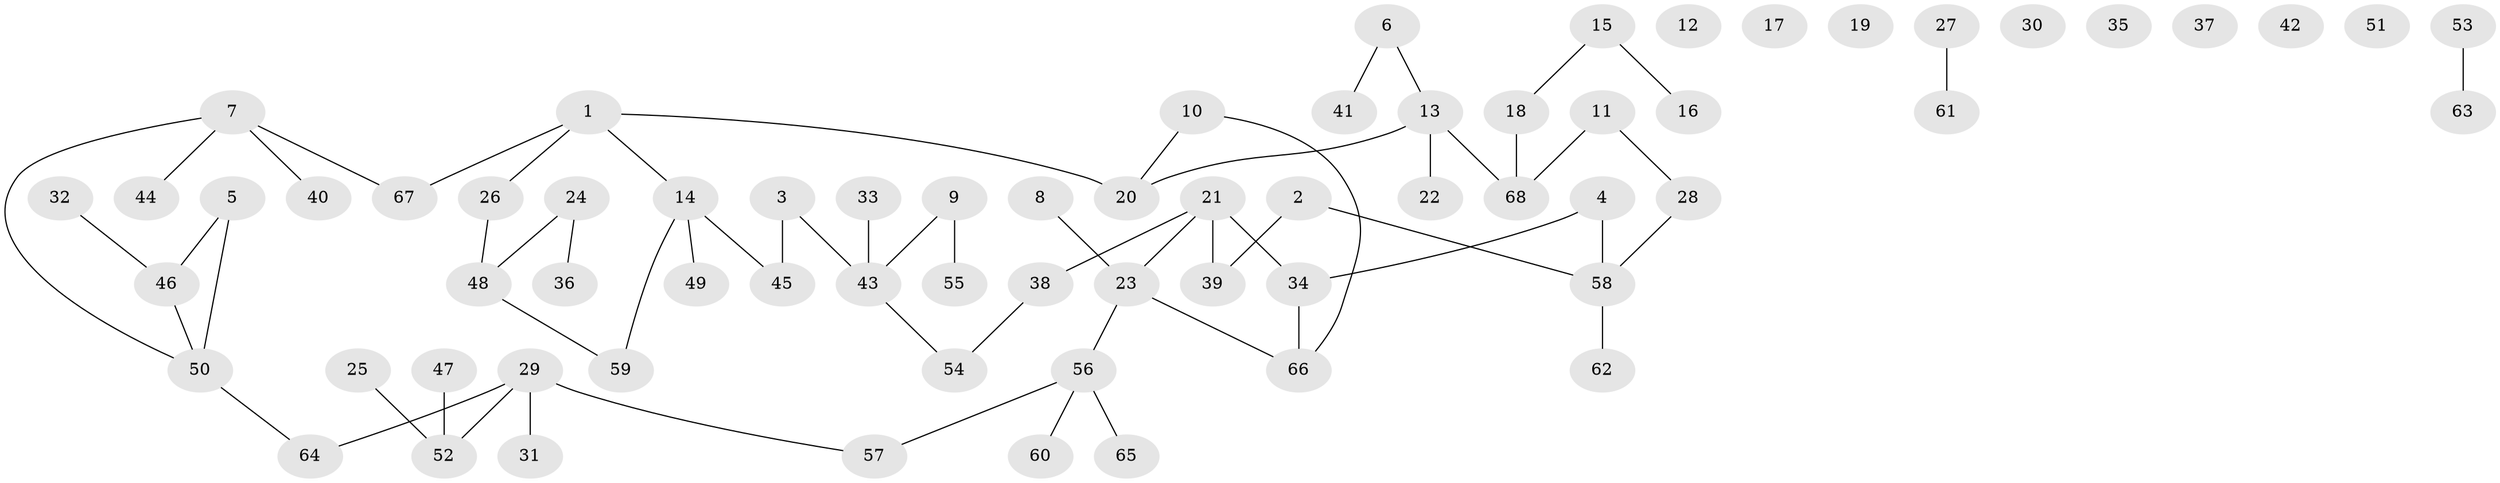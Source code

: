 // Generated by graph-tools (version 1.1) at 2025/33/03/09/25 02:33:45]
// undirected, 68 vertices, 64 edges
graph export_dot {
graph [start="1"]
  node [color=gray90,style=filled];
  1;
  2;
  3;
  4;
  5;
  6;
  7;
  8;
  9;
  10;
  11;
  12;
  13;
  14;
  15;
  16;
  17;
  18;
  19;
  20;
  21;
  22;
  23;
  24;
  25;
  26;
  27;
  28;
  29;
  30;
  31;
  32;
  33;
  34;
  35;
  36;
  37;
  38;
  39;
  40;
  41;
  42;
  43;
  44;
  45;
  46;
  47;
  48;
  49;
  50;
  51;
  52;
  53;
  54;
  55;
  56;
  57;
  58;
  59;
  60;
  61;
  62;
  63;
  64;
  65;
  66;
  67;
  68;
  1 -- 14;
  1 -- 20;
  1 -- 26;
  1 -- 67;
  2 -- 39;
  2 -- 58;
  3 -- 43;
  3 -- 45;
  4 -- 34;
  4 -- 58;
  5 -- 46;
  5 -- 50;
  6 -- 13;
  6 -- 41;
  7 -- 40;
  7 -- 44;
  7 -- 50;
  7 -- 67;
  8 -- 23;
  9 -- 43;
  9 -- 55;
  10 -- 20;
  10 -- 66;
  11 -- 28;
  11 -- 68;
  13 -- 20;
  13 -- 22;
  13 -- 68;
  14 -- 45;
  14 -- 49;
  14 -- 59;
  15 -- 16;
  15 -- 18;
  18 -- 68;
  21 -- 23;
  21 -- 34;
  21 -- 38;
  21 -- 39;
  23 -- 56;
  23 -- 66;
  24 -- 36;
  24 -- 48;
  25 -- 52;
  26 -- 48;
  27 -- 61;
  28 -- 58;
  29 -- 31;
  29 -- 52;
  29 -- 57;
  29 -- 64;
  32 -- 46;
  33 -- 43;
  34 -- 66;
  38 -- 54;
  43 -- 54;
  46 -- 50;
  47 -- 52;
  48 -- 59;
  50 -- 64;
  53 -- 63;
  56 -- 57;
  56 -- 60;
  56 -- 65;
  58 -- 62;
}
